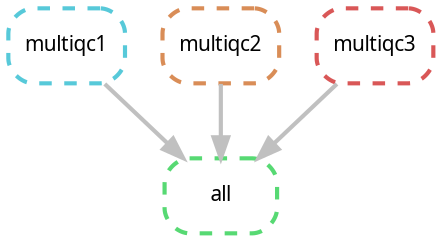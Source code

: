 digraph snakemake_dag {
    graph[bgcolor=white, margin=0];
    node[shape=box, style=rounded, fontname=sans,                 fontsize=10, penwidth=2];
    edge[penwidth=2, color=grey];
	0[label = "all", color = "0.37 0.6 0.85", style="rounded,dashed"];
	1[label = "multiqc1", color = "0.52 0.6 0.85", style="rounded,dashed"];
	2[label = "multiqc2", color = "0.07 0.6 0.85", style="rounded,dashed"];
	3[label = "multiqc3", color = "0.00 0.6 0.85", style="rounded,dashed"];
	1 -> 0
	2 -> 0
	3 -> 0
}            

